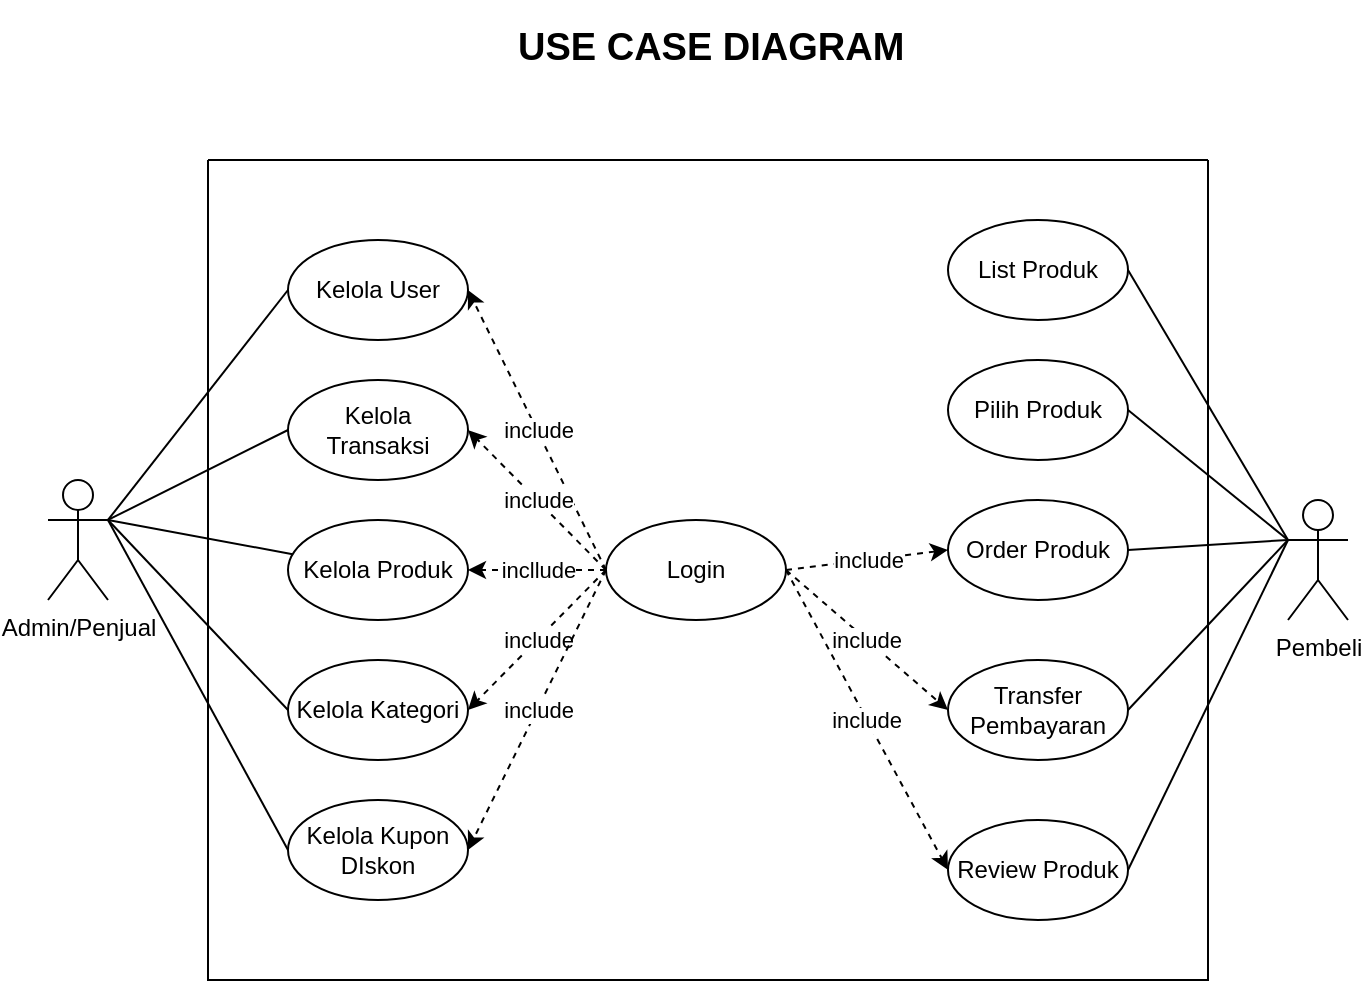 <mxfile version="21.0.2" type="device"><diagram name="Halaman-1" id="qDiCIdhpYinTt375WVak"><mxGraphModel dx="954" dy="623" grid="1" gridSize="10" guides="1" tooltips="1" connect="1" arrows="1" fold="1" page="1" pageScale="1" pageWidth="827" pageHeight="1169" math="0" shadow="0"><root><mxCell id="0"/><mxCell id="1" parent="0"/><mxCell id="ivH7WXqlpEAJh5-4i3eu-19" style="rounded=0;orthogonalLoop=1;jettySize=auto;html=1;exitX=1;exitY=0.333;exitDx=0;exitDy=0;exitPerimeter=0;entryX=0;entryY=0.5;entryDx=0;entryDy=0;endArrow=none;endFill=0;" parent="1" source="Y0V9pvxCEwVD9AOqvgYW-1" target="Y0V9pvxCEwVD9AOqvgYW-2" edge="1"><mxGeometry relative="1" as="geometry"/></mxCell><mxCell id="ivH7WXqlpEAJh5-4i3eu-20" style="rounded=0;orthogonalLoop=1;jettySize=auto;html=1;exitX=1;exitY=0.333;exitDx=0;exitDy=0;exitPerimeter=0;entryX=0;entryY=0.5;entryDx=0;entryDy=0;endArrow=none;endFill=0;" parent="1" source="Y0V9pvxCEwVD9AOqvgYW-1" target="Y0V9pvxCEwVD9AOqvgYW-3" edge="1"><mxGeometry relative="1" as="geometry"><mxPoint x="180" y="260" as="targetPoint"/></mxGeometry></mxCell><mxCell id="ivH7WXqlpEAJh5-4i3eu-21" style="rounded=0;orthogonalLoop=1;jettySize=auto;html=1;exitX=1;exitY=0.333;exitDx=0;exitDy=0;exitPerimeter=0;endArrow=none;endFill=0;" parent="1" source="Y0V9pvxCEwVD9AOqvgYW-1" target="Y0V9pvxCEwVD9AOqvgYW-4" edge="1"><mxGeometry relative="1" as="geometry"/></mxCell><mxCell id="ivH7WXqlpEAJh5-4i3eu-22" style="rounded=0;orthogonalLoop=1;jettySize=auto;html=1;exitX=1;exitY=0.333;exitDx=0;exitDy=0;exitPerimeter=0;entryX=0;entryY=0.5;entryDx=0;entryDy=0;endArrow=none;endFill=0;" parent="1" source="Y0V9pvxCEwVD9AOqvgYW-1" target="Y0V9pvxCEwVD9AOqvgYW-5" edge="1"><mxGeometry relative="1" as="geometry"><mxPoint x="180" y="400" as="targetPoint"/></mxGeometry></mxCell><mxCell id="ivH7WXqlpEAJh5-4i3eu-23" style="rounded=0;orthogonalLoop=1;jettySize=auto;html=1;exitX=1;exitY=0.333;exitDx=0;exitDy=0;exitPerimeter=0;entryX=0;entryY=0.5;entryDx=0;entryDy=0;endArrow=none;endFill=0;" parent="1" source="Y0V9pvxCEwVD9AOqvgYW-1" target="Y0V9pvxCEwVD9AOqvgYW-6" edge="1"><mxGeometry relative="1" as="geometry"><mxPoint x="180" y="470" as="targetPoint"/></mxGeometry></mxCell><mxCell id="Y0V9pvxCEwVD9AOqvgYW-1" value="Admin/Penjual" style="shape=umlActor;verticalLabelPosition=bottom;verticalAlign=top;html=1;outlineConnect=0;" parent="1" vertex="1"><mxGeometry x="90" y="290" width="30" height="60" as="geometry"/></mxCell><mxCell id="Y0V9pvxCEwVD9AOqvgYW-2" value="Kelola User" style="ellipse;whiteSpace=wrap;html=1;" parent="1" vertex="1"><mxGeometry x="210" y="170" width="90" height="50" as="geometry"/></mxCell><mxCell id="Y0V9pvxCEwVD9AOqvgYW-3" value="Kelola Transaksi" style="ellipse;whiteSpace=wrap;html=1;" parent="1" vertex="1"><mxGeometry x="210" y="240" width="90" height="50" as="geometry"/></mxCell><mxCell id="Y0V9pvxCEwVD9AOqvgYW-4" value="Kelola Produk" style="ellipse;whiteSpace=wrap;html=1;" parent="1" vertex="1"><mxGeometry x="210" y="310" width="90" height="50" as="geometry"/></mxCell><mxCell id="Y0V9pvxCEwVD9AOqvgYW-5" value="Kelola Kategori" style="ellipse;whiteSpace=wrap;html=1;" parent="1" vertex="1"><mxGeometry x="210" y="380" width="90" height="50" as="geometry"/></mxCell><mxCell id="Y0V9pvxCEwVD9AOqvgYW-6" value="Kelola Kupon DIskon" style="ellipse;whiteSpace=wrap;html=1;" parent="1" vertex="1"><mxGeometry x="210" y="450" width="90" height="50" as="geometry"/></mxCell><mxCell id="ivH7WXqlpEAJh5-4i3eu-11" value="include" style="rounded=0;orthogonalLoop=1;jettySize=auto;html=1;exitX=0;exitY=0.5;exitDx=0;exitDy=0;entryX=1;entryY=0.5;entryDx=0;entryDy=0;dashed=1;" parent="1" source="Y0V9pvxCEwVD9AOqvgYW-7" target="Y0V9pvxCEwVD9AOqvgYW-2" edge="1"><mxGeometry relative="1" as="geometry"/></mxCell><mxCell id="ivH7WXqlpEAJh5-4i3eu-12" value="include" style="rounded=0;orthogonalLoop=1;jettySize=auto;html=1;exitX=0;exitY=0.5;exitDx=0;exitDy=0;entryX=1;entryY=0.5;entryDx=0;entryDy=0;dashed=1;" parent="1" source="Y0V9pvxCEwVD9AOqvgYW-7" target="Y0V9pvxCEwVD9AOqvgYW-3" edge="1"><mxGeometry relative="1" as="geometry"/></mxCell><mxCell id="ivH7WXqlpEAJh5-4i3eu-13" value="incllude" style="rounded=0;orthogonalLoop=1;jettySize=auto;html=1;exitX=0;exitY=0.5;exitDx=0;exitDy=0;entryX=1;entryY=0.5;entryDx=0;entryDy=0;dashed=1;" parent="1" source="Y0V9pvxCEwVD9AOqvgYW-7" target="Y0V9pvxCEwVD9AOqvgYW-4" edge="1"><mxGeometry relative="1" as="geometry"/></mxCell><mxCell id="ivH7WXqlpEAJh5-4i3eu-14" value="include" style="rounded=0;orthogonalLoop=1;jettySize=auto;html=1;exitX=0;exitY=0.5;exitDx=0;exitDy=0;entryX=1;entryY=0.5;entryDx=0;entryDy=0;dashed=1;" parent="1" source="Y0V9pvxCEwVD9AOqvgYW-7" target="Y0V9pvxCEwVD9AOqvgYW-5" edge="1"><mxGeometry relative="1" as="geometry"/></mxCell><mxCell id="ivH7WXqlpEAJh5-4i3eu-15" value="include" style="rounded=0;orthogonalLoop=1;jettySize=auto;html=1;exitX=0;exitY=0.5;exitDx=0;exitDy=0;entryX=1;entryY=0.5;entryDx=0;entryDy=0;dashed=1;" parent="1" source="Y0V9pvxCEwVD9AOqvgYW-7" target="Y0V9pvxCEwVD9AOqvgYW-6" edge="1"><mxGeometry relative="1" as="geometry"/></mxCell><mxCell id="ivH7WXqlpEAJh5-4i3eu-16" value="include" style="rounded=0;orthogonalLoop=1;jettySize=auto;html=1;exitX=1;exitY=0.5;exitDx=0;exitDy=0;entryX=0;entryY=0.5;entryDx=0;entryDy=0;dashed=1;" parent="1" source="Y0V9pvxCEwVD9AOqvgYW-7" target="ivH7WXqlpEAJh5-4i3eu-3" edge="1"><mxGeometry relative="1" as="geometry"/></mxCell><mxCell id="ivH7WXqlpEAJh5-4i3eu-17" value="include" style="rounded=0;orthogonalLoop=1;jettySize=auto;html=1;exitX=1;exitY=0.5;exitDx=0;exitDy=0;entryX=0;entryY=0.5;entryDx=0;entryDy=0;dashed=1;" parent="1" source="Y0V9pvxCEwVD9AOqvgYW-7" target="ivH7WXqlpEAJh5-4i3eu-4" edge="1"><mxGeometry relative="1" as="geometry"/></mxCell><mxCell id="ivH7WXqlpEAJh5-4i3eu-18" value="include" style="rounded=0;orthogonalLoop=1;jettySize=auto;html=1;exitX=1;exitY=0.5;exitDx=0;exitDy=0;entryX=0;entryY=0.5;entryDx=0;entryDy=0;dashed=1;" parent="1" source="Y0V9pvxCEwVD9AOqvgYW-7" target="ivH7WXqlpEAJh5-4i3eu-5" edge="1"><mxGeometry relative="1" as="geometry"/></mxCell><mxCell id="Y0V9pvxCEwVD9AOqvgYW-7" value="Login" style="ellipse;whiteSpace=wrap;html=1;" parent="1" vertex="1"><mxGeometry x="369" y="310" width="90" height="50" as="geometry"/></mxCell><mxCell id="Y0V9pvxCEwVD9AOqvgYW-9" value="List Produk" style="ellipse;whiteSpace=wrap;html=1;" parent="1" vertex="1"><mxGeometry x="540" y="160" width="90" height="50" as="geometry"/></mxCell><mxCell id="ivH7WXqlpEAJh5-4i3eu-25" style="rounded=0;orthogonalLoop=1;jettySize=auto;html=1;exitX=0;exitY=0.333;exitDx=0;exitDy=0;exitPerimeter=0;entryX=1;entryY=0.5;entryDx=0;entryDy=0;endArrow=none;endFill=0;" parent="1" source="ivH7WXqlpEAJh5-4i3eu-1" target="Y0V9pvxCEwVD9AOqvgYW-9" edge="1"><mxGeometry relative="1" as="geometry"/></mxCell><mxCell id="ivH7WXqlpEAJh5-4i3eu-28" style="rounded=0;orthogonalLoop=1;jettySize=auto;html=1;exitX=0;exitY=0.333;exitDx=0;exitDy=0;exitPerimeter=0;entryX=1;entryY=0.5;entryDx=0;entryDy=0;endArrow=none;endFill=0;" parent="1" source="ivH7WXqlpEAJh5-4i3eu-1" target="ivH7WXqlpEAJh5-4i3eu-2" edge="1"><mxGeometry relative="1" as="geometry"/></mxCell><mxCell id="ivH7WXqlpEAJh5-4i3eu-29" style="rounded=0;orthogonalLoop=1;jettySize=auto;html=1;exitX=0;exitY=0.333;exitDx=0;exitDy=0;exitPerimeter=0;entryX=1;entryY=0.5;entryDx=0;entryDy=0;endArrow=none;endFill=0;" parent="1" source="ivH7WXqlpEAJh5-4i3eu-1" target="ivH7WXqlpEAJh5-4i3eu-3" edge="1"><mxGeometry relative="1" as="geometry"/></mxCell><mxCell id="ivH7WXqlpEAJh5-4i3eu-30" style="rounded=0;orthogonalLoop=1;jettySize=auto;html=1;exitX=0;exitY=0.333;exitDx=0;exitDy=0;exitPerimeter=0;entryX=1;entryY=0.5;entryDx=0;entryDy=0;endArrow=none;endFill=0;" parent="1" source="ivH7WXqlpEAJh5-4i3eu-1" target="ivH7WXqlpEAJh5-4i3eu-4" edge="1"><mxGeometry relative="1" as="geometry"/></mxCell><mxCell id="ivH7WXqlpEAJh5-4i3eu-31" style="rounded=0;orthogonalLoop=1;jettySize=auto;html=1;exitX=0;exitY=0.333;exitDx=0;exitDy=0;exitPerimeter=0;entryX=1;entryY=0.5;entryDx=0;entryDy=0;endArrow=none;endFill=0;" parent="1" source="ivH7WXqlpEAJh5-4i3eu-1" target="ivH7WXqlpEAJh5-4i3eu-5" edge="1"><mxGeometry relative="1" as="geometry"/></mxCell><mxCell id="ivH7WXqlpEAJh5-4i3eu-1" value="Pembeli" style="shape=umlActor;verticalLabelPosition=bottom;verticalAlign=top;html=1;outlineConnect=0;" parent="1" vertex="1"><mxGeometry x="710" y="300" width="30" height="60" as="geometry"/></mxCell><mxCell id="ivH7WXqlpEAJh5-4i3eu-2" value="Pilih Produk" style="ellipse;whiteSpace=wrap;html=1;" parent="1" vertex="1"><mxGeometry x="540" y="230" width="90" height="50" as="geometry"/></mxCell><mxCell id="ivH7WXqlpEAJh5-4i3eu-3" value="Order Produk" style="ellipse;whiteSpace=wrap;html=1;" parent="1" vertex="1"><mxGeometry x="540" y="300" width="90" height="50" as="geometry"/></mxCell><mxCell id="ivH7WXqlpEAJh5-4i3eu-4" value="Transfer Pembayaran" style="ellipse;whiteSpace=wrap;html=1;" parent="1" vertex="1"><mxGeometry x="540" y="380" width="90" height="50" as="geometry"/></mxCell><mxCell id="ivH7WXqlpEAJh5-4i3eu-5" value="Review Produk" style="ellipse;whiteSpace=wrap;html=1;" parent="1" vertex="1"><mxGeometry x="540" y="460" width="90" height="50" as="geometry"/></mxCell><mxCell id="ivH7WXqlpEAJh5-4i3eu-36" value="&lt;h1 style=&quot;font-size: 19px;&quot;&gt;&lt;font style=&quot;font-size: 19px;&quot;&gt;USE CASE DIAGRAM&lt;/font&gt;&lt;/h1&gt;" style="text;html=1;strokeColor=none;fillColor=none;spacing=5;spacingTop=-20;whiteSpace=wrap;overflow=hidden;rounded=0;fontSize=19;" parent="1" vertex="1"><mxGeometry x="320" y="60" width="240" height="50" as="geometry"/></mxCell><mxCell id="xGMGJBoxuO3W7llaeCcd-2" value="" style="swimlane;startSize=0;" vertex="1" parent="1"><mxGeometry x="170" y="130" width="500" height="410" as="geometry"/></mxCell></root></mxGraphModel></diagram></mxfile>